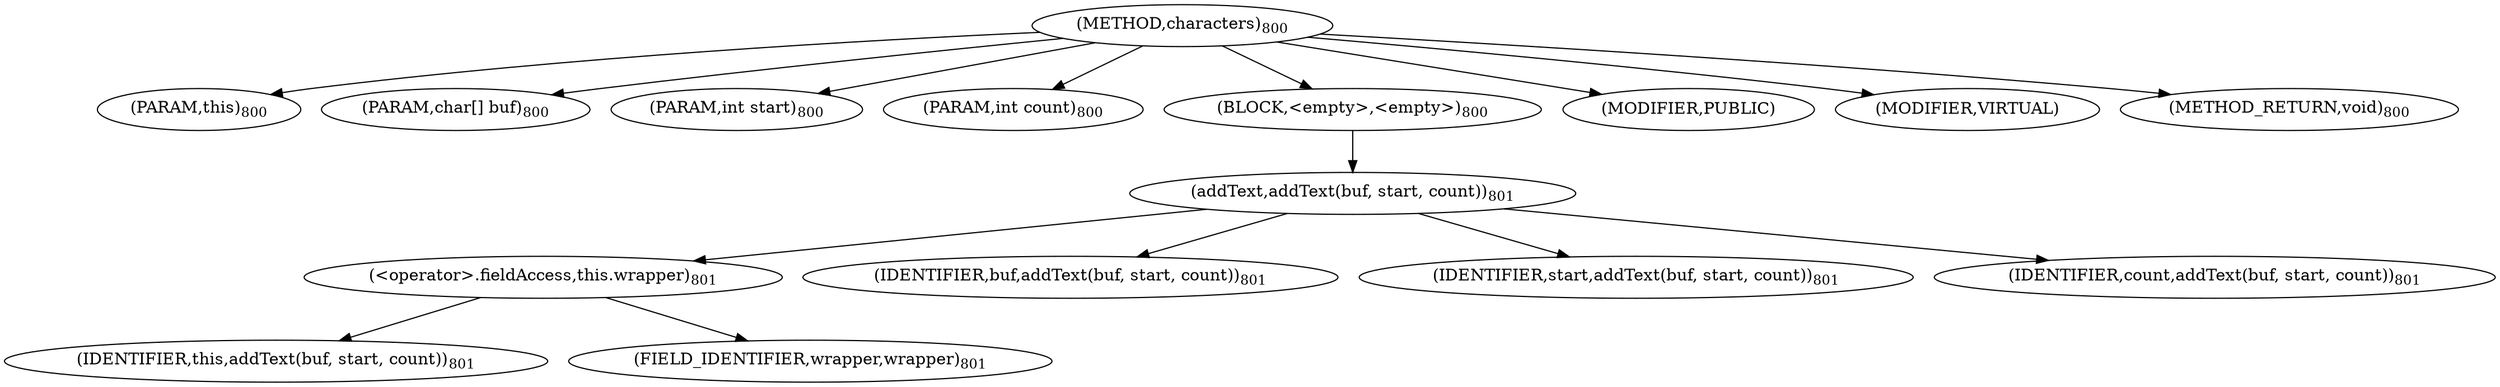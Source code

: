 digraph "characters" {  
"1601" [label = <(METHOD,characters)<SUB>800</SUB>> ]
"1602" [label = <(PARAM,this)<SUB>800</SUB>> ]
"1603" [label = <(PARAM,char[] buf)<SUB>800</SUB>> ]
"1604" [label = <(PARAM,int start)<SUB>800</SUB>> ]
"1605" [label = <(PARAM,int count)<SUB>800</SUB>> ]
"1606" [label = <(BLOCK,&lt;empty&gt;,&lt;empty&gt;)<SUB>800</SUB>> ]
"1607" [label = <(addText,addText(buf, start, count))<SUB>801</SUB>> ]
"1608" [label = <(&lt;operator&gt;.fieldAccess,this.wrapper)<SUB>801</SUB>> ]
"1609" [label = <(IDENTIFIER,this,addText(buf, start, count))<SUB>801</SUB>> ]
"1610" [label = <(FIELD_IDENTIFIER,wrapper,wrapper)<SUB>801</SUB>> ]
"1611" [label = <(IDENTIFIER,buf,addText(buf, start, count))<SUB>801</SUB>> ]
"1612" [label = <(IDENTIFIER,start,addText(buf, start, count))<SUB>801</SUB>> ]
"1613" [label = <(IDENTIFIER,count,addText(buf, start, count))<SUB>801</SUB>> ]
"1614" [label = <(MODIFIER,PUBLIC)> ]
"1615" [label = <(MODIFIER,VIRTUAL)> ]
"1616" [label = <(METHOD_RETURN,void)<SUB>800</SUB>> ]
  "1601" -> "1602" 
  "1601" -> "1603" 
  "1601" -> "1604" 
  "1601" -> "1605" 
  "1601" -> "1606" 
  "1601" -> "1614" 
  "1601" -> "1615" 
  "1601" -> "1616" 
  "1606" -> "1607" 
  "1607" -> "1608" 
  "1607" -> "1611" 
  "1607" -> "1612" 
  "1607" -> "1613" 
  "1608" -> "1609" 
  "1608" -> "1610" 
}
